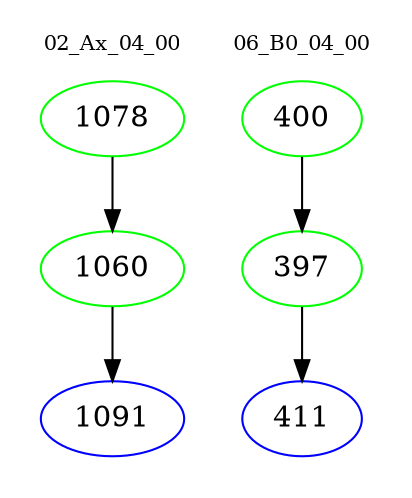 digraph{
subgraph cluster_0 {
color = white
label = "02_Ax_04_00";
fontsize=10;
T0_1078 [label="1078", color="green"]
T0_1078 -> T0_1060 [color="black"]
T0_1060 [label="1060", color="green"]
T0_1060 -> T0_1091 [color="black"]
T0_1091 [label="1091", color="blue"]
}
subgraph cluster_1 {
color = white
label = "06_B0_04_00";
fontsize=10;
T1_400 [label="400", color="green"]
T1_400 -> T1_397 [color="black"]
T1_397 [label="397", color="green"]
T1_397 -> T1_411 [color="black"]
T1_411 [label="411", color="blue"]
}
}
